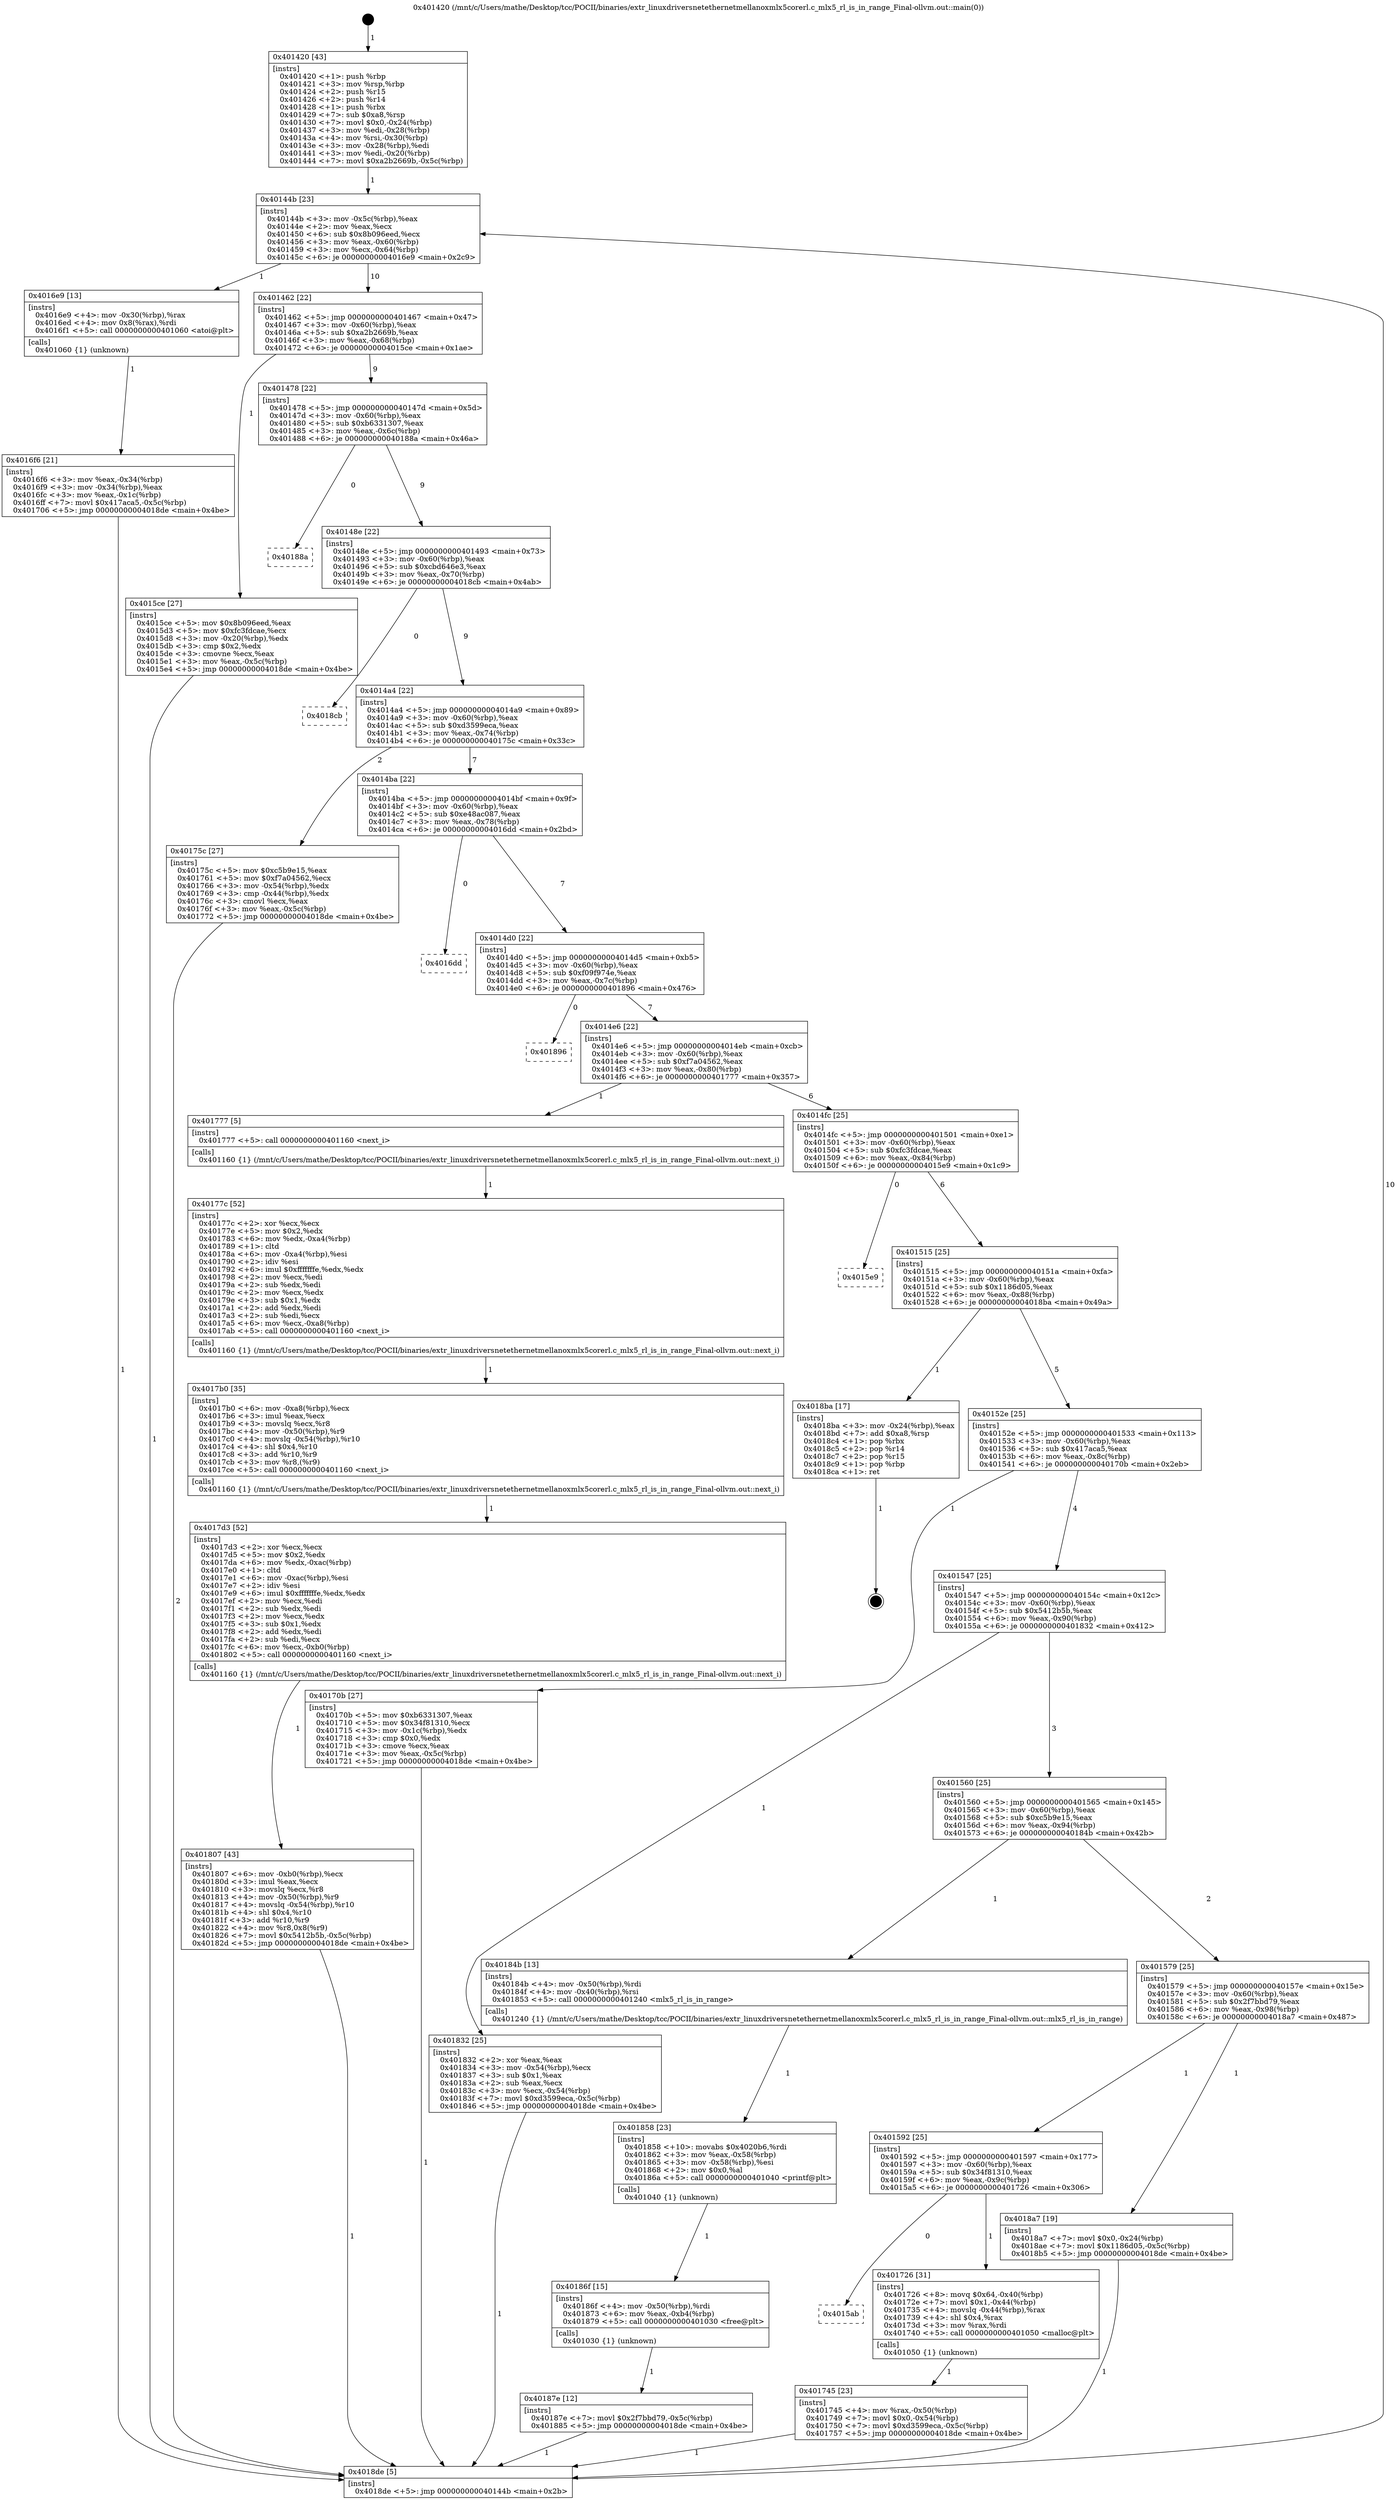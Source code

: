 digraph "0x401420" {
  label = "0x401420 (/mnt/c/Users/mathe/Desktop/tcc/POCII/binaries/extr_linuxdriversnetethernetmellanoxmlx5corerl.c_mlx5_rl_is_in_range_Final-ollvm.out::main(0))"
  labelloc = "t"
  node[shape=record]

  Entry [label="",width=0.3,height=0.3,shape=circle,fillcolor=black,style=filled]
  "0x40144b" [label="{
     0x40144b [23]\l
     | [instrs]\l
     &nbsp;&nbsp;0x40144b \<+3\>: mov -0x5c(%rbp),%eax\l
     &nbsp;&nbsp;0x40144e \<+2\>: mov %eax,%ecx\l
     &nbsp;&nbsp;0x401450 \<+6\>: sub $0x8b096eed,%ecx\l
     &nbsp;&nbsp;0x401456 \<+3\>: mov %eax,-0x60(%rbp)\l
     &nbsp;&nbsp;0x401459 \<+3\>: mov %ecx,-0x64(%rbp)\l
     &nbsp;&nbsp;0x40145c \<+6\>: je 00000000004016e9 \<main+0x2c9\>\l
  }"]
  "0x4016e9" [label="{
     0x4016e9 [13]\l
     | [instrs]\l
     &nbsp;&nbsp;0x4016e9 \<+4\>: mov -0x30(%rbp),%rax\l
     &nbsp;&nbsp;0x4016ed \<+4\>: mov 0x8(%rax),%rdi\l
     &nbsp;&nbsp;0x4016f1 \<+5\>: call 0000000000401060 \<atoi@plt\>\l
     | [calls]\l
     &nbsp;&nbsp;0x401060 \{1\} (unknown)\l
  }"]
  "0x401462" [label="{
     0x401462 [22]\l
     | [instrs]\l
     &nbsp;&nbsp;0x401462 \<+5\>: jmp 0000000000401467 \<main+0x47\>\l
     &nbsp;&nbsp;0x401467 \<+3\>: mov -0x60(%rbp),%eax\l
     &nbsp;&nbsp;0x40146a \<+5\>: sub $0xa2b2669b,%eax\l
     &nbsp;&nbsp;0x40146f \<+3\>: mov %eax,-0x68(%rbp)\l
     &nbsp;&nbsp;0x401472 \<+6\>: je 00000000004015ce \<main+0x1ae\>\l
  }"]
  Exit [label="",width=0.3,height=0.3,shape=circle,fillcolor=black,style=filled,peripheries=2]
  "0x4015ce" [label="{
     0x4015ce [27]\l
     | [instrs]\l
     &nbsp;&nbsp;0x4015ce \<+5\>: mov $0x8b096eed,%eax\l
     &nbsp;&nbsp;0x4015d3 \<+5\>: mov $0xfc3fdcae,%ecx\l
     &nbsp;&nbsp;0x4015d8 \<+3\>: mov -0x20(%rbp),%edx\l
     &nbsp;&nbsp;0x4015db \<+3\>: cmp $0x2,%edx\l
     &nbsp;&nbsp;0x4015de \<+3\>: cmovne %ecx,%eax\l
     &nbsp;&nbsp;0x4015e1 \<+3\>: mov %eax,-0x5c(%rbp)\l
     &nbsp;&nbsp;0x4015e4 \<+5\>: jmp 00000000004018de \<main+0x4be\>\l
  }"]
  "0x401478" [label="{
     0x401478 [22]\l
     | [instrs]\l
     &nbsp;&nbsp;0x401478 \<+5\>: jmp 000000000040147d \<main+0x5d\>\l
     &nbsp;&nbsp;0x40147d \<+3\>: mov -0x60(%rbp),%eax\l
     &nbsp;&nbsp;0x401480 \<+5\>: sub $0xb6331307,%eax\l
     &nbsp;&nbsp;0x401485 \<+3\>: mov %eax,-0x6c(%rbp)\l
     &nbsp;&nbsp;0x401488 \<+6\>: je 000000000040188a \<main+0x46a\>\l
  }"]
  "0x4018de" [label="{
     0x4018de [5]\l
     | [instrs]\l
     &nbsp;&nbsp;0x4018de \<+5\>: jmp 000000000040144b \<main+0x2b\>\l
  }"]
  "0x401420" [label="{
     0x401420 [43]\l
     | [instrs]\l
     &nbsp;&nbsp;0x401420 \<+1\>: push %rbp\l
     &nbsp;&nbsp;0x401421 \<+3\>: mov %rsp,%rbp\l
     &nbsp;&nbsp;0x401424 \<+2\>: push %r15\l
     &nbsp;&nbsp;0x401426 \<+2\>: push %r14\l
     &nbsp;&nbsp;0x401428 \<+1\>: push %rbx\l
     &nbsp;&nbsp;0x401429 \<+7\>: sub $0xa8,%rsp\l
     &nbsp;&nbsp;0x401430 \<+7\>: movl $0x0,-0x24(%rbp)\l
     &nbsp;&nbsp;0x401437 \<+3\>: mov %edi,-0x28(%rbp)\l
     &nbsp;&nbsp;0x40143a \<+4\>: mov %rsi,-0x30(%rbp)\l
     &nbsp;&nbsp;0x40143e \<+3\>: mov -0x28(%rbp),%edi\l
     &nbsp;&nbsp;0x401441 \<+3\>: mov %edi,-0x20(%rbp)\l
     &nbsp;&nbsp;0x401444 \<+7\>: movl $0xa2b2669b,-0x5c(%rbp)\l
  }"]
  "0x4016f6" [label="{
     0x4016f6 [21]\l
     | [instrs]\l
     &nbsp;&nbsp;0x4016f6 \<+3\>: mov %eax,-0x34(%rbp)\l
     &nbsp;&nbsp;0x4016f9 \<+3\>: mov -0x34(%rbp),%eax\l
     &nbsp;&nbsp;0x4016fc \<+3\>: mov %eax,-0x1c(%rbp)\l
     &nbsp;&nbsp;0x4016ff \<+7\>: movl $0x417aca5,-0x5c(%rbp)\l
     &nbsp;&nbsp;0x401706 \<+5\>: jmp 00000000004018de \<main+0x4be\>\l
  }"]
  "0x40187e" [label="{
     0x40187e [12]\l
     | [instrs]\l
     &nbsp;&nbsp;0x40187e \<+7\>: movl $0x2f7bbd79,-0x5c(%rbp)\l
     &nbsp;&nbsp;0x401885 \<+5\>: jmp 00000000004018de \<main+0x4be\>\l
  }"]
  "0x40188a" [label="{
     0x40188a\l
  }", style=dashed]
  "0x40148e" [label="{
     0x40148e [22]\l
     | [instrs]\l
     &nbsp;&nbsp;0x40148e \<+5\>: jmp 0000000000401493 \<main+0x73\>\l
     &nbsp;&nbsp;0x401493 \<+3\>: mov -0x60(%rbp),%eax\l
     &nbsp;&nbsp;0x401496 \<+5\>: sub $0xcbd646e3,%eax\l
     &nbsp;&nbsp;0x40149b \<+3\>: mov %eax,-0x70(%rbp)\l
     &nbsp;&nbsp;0x40149e \<+6\>: je 00000000004018cb \<main+0x4ab\>\l
  }"]
  "0x40186f" [label="{
     0x40186f [15]\l
     | [instrs]\l
     &nbsp;&nbsp;0x40186f \<+4\>: mov -0x50(%rbp),%rdi\l
     &nbsp;&nbsp;0x401873 \<+6\>: mov %eax,-0xb4(%rbp)\l
     &nbsp;&nbsp;0x401879 \<+5\>: call 0000000000401030 \<free@plt\>\l
     | [calls]\l
     &nbsp;&nbsp;0x401030 \{1\} (unknown)\l
  }"]
  "0x4018cb" [label="{
     0x4018cb\l
  }", style=dashed]
  "0x4014a4" [label="{
     0x4014a4 [22]\l
     | [instrs]\l
     &nbsp;&nbsp;0x4014a4 \<+5\>: jmp 00000000004014a9 \<main+0x89\>\l
     &nbsp;&nbsp;0x4014a9 \<+3\>: mov -0x60(%rbp),%eax\l
     &nbsp;&nbsp;0x4014ac \<+5\>: sub $0xd3599eca,%eax\l
     &nbsp;&nbsp;0x4014b1 \<+3\>: mov %eax,-0x74(%rbp)\l
     &nbsp;&nbsp;0x4014b4 \<+6\>: je 000000000040175c \<main+0x33c\>\l
  }"]
  "0x401858" [label="{
     0x401858 [23]\l
     | [instrs]\l
     &nbsp;&nbsp;0x401858 \<+10\>: movabs $0x4020b6,%rdi\l
     &nbsp;&nbsp;0x401862 \<+3\>: mov %eax,-0x58(%rbp)\l
     &nbsp;&nbsp;0x401865 \<+3\>: mov -0x58(%rbp),%esi\l
     &nbsp;&nbsp;0x401868 \<+2\>: mov $0x0,%al\l
     &nbsp;&nbsp;0x40186a \<+5\>: call 0000000000401040 \<printf@plt\>\l
     | [calls]\l
     &nbsp;&nbsp;0x401040 \{1\} (unknown)\l
  }"]
  "0x40175c" [label="{
     0x40175c [27]\l
     | [instrs]\l
     &nbsp;&nbsp;0x40175c \<+5\>: mov $0xc5b9e15,%eax\l
     &nbsp;&nbsp;0x401761 \<+5\>: mov $0xf7a04562,%ecx\l
     &nbsp;&nbsp;0x401766 \<+3\>: mov -0x54(%rbp),%edx\l
     &nbsp;&nbsp;0x401769 \<+3\>: cmp -0x44(%rbp),%edx\l
     &nbsp;&nbsp;0x40176c \<+3\>: cmovl %ecx,%eax\l
     &nbsp;&nbsp;0x40176f \<+3\>: mov %eax,-0x5c(%rbp)\l
     &nbsp;&nbsp;0x401772 \<+5\>: jmp 00000000004018de \<main+0x4be\>\l
  }"]
  "0x4014ba" [label="{
     0x4014ba [22]\l
     | [instrs]\l
     &nbsp;&nbsp;0x4014ba \<+5\>: jmp 00000000004014bf \<main+0x9f\>\l
     &nbsp;&nbsp;0x4014bf \<+3\>: mov -0x60(%rbp),%eax\l
     &nbsp;&nbsp;0x4014c2 \<+5\>: sub $0xe48ac087,%eax\l
     &nbsp;&nbsp;0x4014c7 \<+3\>: mov %eax,-0x78(%rbp)\l
     &nbsp;&nbsp;0x4014ca \<+6\>: je 00000000004016dd \<main+0x2bd\>\l
  }"]
  "0x401807" [label="{
     0x401807 [43]\l
     | [instrs]\l
     &nbsp;&nbsp;0x401807 \<+6\>: mov -0xb0(%rbp),%ecx\l
     &nbsp;&nbsp;0x40180d \<+3\>: imul %eax,%ecx\l
     &nbsp;&nbsp;0x401810 \<+3\>: movslq %ecx,%r8\l
     &nbsp;&nbsp;0x401813 \<+4\>: mov -0x50(%rbp),%r9\l
     &nbsp;&nbsp;0x401817 \<+4\>: movslq -0x54(%rbp),%r10\l
     &nbsp;&nbsp;0x40181b \<+4\>: shl $0x4,%r10\l
     &nbsp;&nbsp;0x40181f \<+3\>: add %r10,%r9\l
     &nbsp;&nbsp;0x401822 \<+4\>: mov %r8,0x8(%r9)\l
     &nbsp;&nbsp;0x401826 \<+7\>: movl $0x5412b5b,-0x5c(%rbp)\l
     &nbsp;&nbsp;0x40182d \<+5\>: jmp 00000000004018de \<main+0x4be\>\l
  }"]
  "0x4016dd" [label="{
     0x4016dd\l
  }", style=dashed]
  "0x4014d0" [label="{
     0x4014d0 [22]\l
     | [instrs]\l
     &nbsp;&nbsp;0x4014d0 \<+5\>: jmp 00000000004014d5 \<main+0xb5\>\l
     &nbsp;&nbsp;0x4014d5 \<+3\>: mov -0x60(%rbp),%eax\l
     &nbsp;&nbsp;0x4014d8 \<+5\>: sub $0xf09f974e,%eax\l
     &nbsp;&nbsp;0x4014dd \<+3\>: mov %eax,-0x7c(%rbp)\l
     &nbsp;&nbsp;0x4014e0 \<+6\>: je 0000000000401896 \<main+0x476\>\l
  }"]
  "0x4017d3" [label="{
     0x4017d3 [52]\l
     | [instrs]\l
     &nbsp;&nbsp;0x4017d3 \<+2\>: xor %ecx,%ecx\l
     &nbsp;&nbsp;0x4017d5 \<+5\>: mov $0x2,%edx\l
     &nbsp;&nbsp;0x4017da \<+6\>: mov %edx,-0xac(%rbp)\l
     &nbsp;&nbsp;0x4017e0 \<+1\>: cltd\l
     &nbsp;&nbsp;0x4017e1 \<+6\>: mov -0xac(%rbp),%esi\l
     &nbsp;&nbsp;0x4017e7 \<+2\>: idiv %esi\l
     &nbsp;&nbsp;0x4017e9 \<+6\>: imul $0xfffffffe,%edx,%edx\l
     &nbsp;&nbsp;0x4017ef \<+2\>: mov %ecx,%edi\l
     &nbsp;&nbsp;0x4017f1 \<+2\>: sub %edx,%edi\l
     &nbsp;&nbsp;0x4017f3 \<+2\>: mov %ecx,%edx\l
     &nbsp;&nbsp;0x4017f5 \<+3\>: sub $0x1,%edx\l
     &nbsp;&nbsp;0x4017f8 \<+2\>: add %edx,%edi\l
     &nbsp;&nbsp;0x4017fa \<+2\>: sub %edi,%ecx\l
     &nbsp;&nbsp;0x4017fc \<+6\>: mov %ecx,-0xb0(%rbp)\l
     &nbsp;&nbsp;0x401802 \<+5\>: call 0000000000401160 \<next_i\>\l
     | [calls]\l
     &nbsp;&nbsp;0x401160 \{1\} (/mnt/c/Users/mathe/Desktop/tcc/POCII/binaries/extr_linuxdriversnetethernetmellanoxmlx5corerl.c_mlx5_rl_is_in_range_Final-ollvm.out::next_i)\l
  }"]
  "0x401896" [label="{
     0x401896\l
  }", style=dashed]
  "0x4014e6" [label="{
     0x4014e6 [22]\l
     | [instrs]\l
     &nbsp;&nbsp;0x4014e6 \<+5\>: jmp 00000000004014eb \<main+0xcb\>\l
     &nbsp;&nbsp;0x4014eb \<+3\>: mov -0x60(%rbp),%eax\l
     &nbsp;&nbsp;0x4014ee \<+5\>: sub $0xf7a04562,%eax\l
     &nbsp;&nbsp;0x4014f3 \<+3\>: mov %eax,-0x80(%rbp)\l
     &nbsp;&nbsp;0x4014f6 \<+6\>: je 0000000000401777 \<main+0x357\>\l
  }"]
  "0x4017b0" [label="{
     0x4017b0 [35]\l
     | [instrs]\l
     &nbsp;&nbsp;0x4017b0 \<+6\>: mov -0xa8(%rbp),%ecx\l
     &nbsp;&nbsp;0x4017b6 \<+3\>: imul %eax,%ecx\l
     &nbsp;&nbsp;0x4017b9 \<+3\>: movslq %ecx,%r8\l
     &nbsp;&nbsp;0x4017bc \<+4\>: mov -0x50(%rbp),%r9\l
     &nbsp;&nbsp;0x4017c0 \<+4\>: movslq -0x54(%rbp),%r10\l
     &nbsp;&nbsp;0x4017c4 \<+4\>: shl $0x4,%r10\l
     &nbsp;&nbsp;0x4017c8 \<+3\>: add %r10,%r9\l
     &nbsp;&nbsp;0x4017cb \<+3\>: mov %r8,(%r9)\l
     &nbsp;&nbsp;0x4017ce \<+5\>: call 0000000000401160 \<next_i\>\l
     | [calls]\l
     &nbsp;&nbsp;0x401160 \{1\} (/mnt/c/Users/mathe/Desktop/tcc/POCII/binaries/extr_linuxdriversnetethernetmellanoxmlx5corerl.c_mlx5_rl_is_in_range_Final-ollvm.out::next_i)\l
  }"]
  "0x401777" [label="{
     0x401777 [5]\l
     | [instrs]\l
     &nbsp;&nbsp;0x401777 \<+5\>: call 0000000000401160 \<next_i\>\l
     | [calls]\l
     &nbsp;&nbsp;0x401160 \{1\} (/mnt/c/Users/mathe/Desktop/tcc/POCII/binaries/extr_linuxdriversnetethernetmellanoxmlx5corerl.c_mlx5_rl_is_in_range_Final-ollvm.out::next_i)\l
  }"]
  "0x4014fc" [label="{
     0x4014fc [25]\l
     | [instrs]\l
     &nbsp;&nbsp;0x4014fc \<+5\>: jmp 0000000000401501 \<main+0xe1\>\l
     &nbsp;&nbsp;0x401501 \<+3\>: mov -0x60(%rbp),%eax\l
     &nbsp;&nbsp;0x401504 \<+5\>: sub $0xfc3fdcae,%eax\l
     &nbsp;&nbsp;0x401509 \<+6\>: mov %eax,-0x84(%rbp)\l
     &nbsp;&nbsp;0x40150f \<+6\>: je 00000000004015e9 \<main+0x1c9\>\l
  }"]
  "0x40177c" [label="{
     0x40177c [52]\l
     | [instrs]\l
     &nbsp;&nbsp;0x40177c \<+2\>: xor %ecx,%ecx\l
     &nbsp;&nbsp;0x40177e \<+5\>: mov $0x2,%edx\l
     &nbsp;&nbsp;0x401783 \<+6\>: mov %edx,-0xa4(%rbp)\l
     &nbsp;&nbsp;0x401789 \<+1\>: cltd\l
     &nbsp;&nbsp;0x40178a \<+6\>: mov -0xa4(%rbp),%esi\l
     &nbsp;&nbsp;0x401790 \<+2\>: idiv %esi\l
     &nbsp;&nbsp;0x401792 \<+6\>: imul $0xfffffffe,%edx,%edx\l
     &nbsp;&nbsp;0x401798 \<+2\>: mov %ecx,%edi\l
     &nbsp;&nbsp;0x40179a \<+2\>: sub %edx,%edi\l
     &nbsp;&nbsp;0x40179c \<+2\>: mov %ecx,%edx\l
     &nbsp;&nbsp;0x40179e \<+3\>: sub $0x1,%edx\l
     &nbsp;&nbsp;0x4017a1 \<+2\>: add %edx,%edi\l
     &nbsp;&nbsp;0x4017a3 \<+2\>: sub %edi,%ecx\l
     &nbsp;&nbsp;0x4017a5 \<+6\>: mov %ecx,-0xa8(%rbp)\l
     &nbsp;&nbsp;0x4017ab \<+5\>: call 0000000000401160 \<next_i\>\l
     | [calls]\l
     &nbsp;&nbsp;0x401160 \{1\} (/mnt/c/Users/mathe/Desktop/tcc/POCII/binaries/extr_linuxdriversnetethernetmellanoxmlx5corerl.c_mlx5_rl_is_in_range_Final-ollvm.out::next_i)\l
  }"]
  "0x4015e9" [label="{
     0x4015e9\l
  }", style=dashed]
  "0x401515" [label="{
     0x401515 [25]\l
     | [instrs]\l
     &nbsp;&nbsp;0x401515 \<+5\>: jmp 000000000040151a \<main+0xfa\>\l
     &nbsp;&nbsp;0x40151a \<+3\>: mov -0x60(%rbp),%eax\l
     &nbsp;&nbsp;0x40151d \<+5\>: sub $0x1186d05,%eax\l
     &nbsp;&nbsp;0x401522 \<+6\>: mov %eax,-0x88(%rbp)\l
     &nbsp;&nbsp;0x401528 \<+6\>: je 00000000004018ba \<main+0x49a\>\l
  }"]
  "0x401745" [label="{
     0x401745 [23]\l
     | [instrs]\l
     &nbsp;&nbsp;0x401745 \<+4\>: mov %rax,-0x50(%rbp)\l
     &nbsp;&nbsp;0x401749 \<+7\>: movl $0x0,-0x54(%rbp)\l
     &nbsp;&nbsp;0x401750 \<+7\>: movl $0xd3599eca,-0x5c(%rbp)\l
     &nbsp;&nbsp;0x401757 \<+5\>: jmp 00000000004018de \<main+0x4be\>\l
  }"]
  "0x4018ba" [label="{
     0x4018ba [17]\l
     | [instrs]\l
     &nbsp;&nbsp;0x4018ba \<+3\>: mov -0x24(%rbp),%eax\l
     &nbsp;&nbsp;0x4018bd \<+7\>: add $0xa8,%rsp\l
     &nbsp;&nbsp;0x4018c4 \<+1\>: pop %rbx\l
     &nbsp;&nbsp;0x4018c5 \<+2\>: pop %r14\l
     &nbsp;&nbsp;0x4018c7 \<+2\>: pop %r15\l
     &nbsp;&nbsp;0x4018c9 \<+1\>: pop %rbp\l
     &nbsp;&nbsp;0x4018ca \<+1\>: ret\l
  }"]
  "0x40152e" [label="{
     0x40152e [25]\l
     | [instrs]\l
     &nbsp;&nbsp;0x40152e \<+5\>: jmp 0000000000401533 \<main+0x113\>\l
     &nbsp;&nbsp;0x401533 \<+3\>: mov -0x60(%rbp),%eax\l
     &nbsp;&nbsp;0x401536 \<+5\>: sub $0x417aca5,%eax\l
     &nbsp;&nbsp;0x40153b \<+6\>: mov %eax,-0x8c(%rbp)\l
     &nbsp;&nbsp;0x401541 \<+6\>: je 000000000040170b \<main+0x2eb\>\l
  }"]
  "0x4015ab" [label="{
     0x4015ab\l
  }", style=dashed]
  "0x40170b" [label="{
     0x40170b [27]\l
     | [instrs]\l
     &nbsp;&nbsp;0x40170b \<+5\>: mov $0xb6331307,%eax\l
     &nbsp;&nbsp;0x401710 \<+5\>: mov $0x34f81310,%ecx\l
     &nbsp;&nbsp;0x401715 \<+3\>: mov -0x1c(%rbp),%edx\l
     &nbsp;&nbsp;0x401718 \<+3\>: cmp $0x0,%edx\l
     &nbsp;&nbsp;0x40171b \<+3\>: cmove %ecx,%eax\l
     &nbsp;&nbsp;0x40171e \<+3\>: mov %eax,-0x5c(%rbp)\l
     &nbsp;&nbsp;0x401721 \<+5\>: jmp 00000000004018de \<main+0x4be\>\l
  }"]
  "0x401547" [label="{
     0x401547 [25]\l
     | [instrs]\l
     &nbsp;&nbsp;0x401547 \<+5\>: jmp 000000000040154c \<main+0x12c\>\l
     &nbsp;&nbsp;0x40154c \<+3\>: mov -0x60(%rbp),%eax\l
     &nbsp;&nbsp;0x40154f \<+5\>: sub $0x5412b5b,%eax\l
     &nbsp;&nbsp;0x401554 \<+6\>: mov %eax,-0x90(%rbp)\l
     &nbsp;&nbsp;0x40155a \<+6\>: je 0000000000401832 \<main+0x412\>\l
  }"]
  "0x401726" [label="{
     0x401726 [31]\l
     | [instrs]\l
     &nbsp;&nbsp;0x401726 \<+8\>: movq $0x64,-0x40(%rbp)\l
     &nbsp;&nbsp;0x40172e \<+7\>: movl $0x1,-0x44(%rbp)\l
     &nbsp;&nbsp;0x401735 \<+4\>: movslq -0x44(%rbp),%rax\l
     &nbsp;&nbsp;0x401739 \<+4\>: shl $0x4,%rax\l
     &nbsp;&nbsp;0x40173d \<+3\>: mov %rax,%rdi\l
     &nbsp;&nbsp;0x401740 \<+5\>: call 0000000000401050 \<malloc@plt\>\l
     | [calls]\l
     &nbsp;&nbsp;0x401050 \{1\} (unknown)\l
  }"]
  "0x401832" [label="{
     0x401832 [25]\l
     | [instrs]\l
     &nbsp;&nbsp;0x401832 \<+2\>: xor %eax,%eax\l
     &nbsp;&nbsp;0x401834 \<+3\>: mov -0x54(%rbp),%ecx\l
     &nbsp;&nbsp;0x401837 \<+3\>: sub $0x1,%eax\l
     &nbsp;&nbsp;0x40183a \<+2\>: sub %eax,%ecx\l
     &nbsp;&nbsp;0x40183c \<+3\>: mov %ecx,-0x54(%rbp)\l
     &nbsp;&nbsp;0x40183f \<+7\>: movl $0xd3599eca,-0x5c(%rbp)\l
     &nbsp;&nbsp;0x401846 \<+5\>: jmp 00000000004018de \<main+0x4be\>\l
  }"]
  "0x401560" [label="{
     0x401560 [25]\l
     | [instrs]\l
     &nbsp;&nbsp;0x401560 \<+5\>: jmp 0000000000401565 \<main+0x145\>\l
     &nbsp;&nbsp;0x401565 \<+3\>: mov -0x60(%rbp),%eax\l
     &nbsp;&nbsp;0x401568 \<+5\>: sub $0xc5b9e15,%eax\l
     &nbsp;&nbsp;0x40156d \<+6\>: mov %eax,-0x94(%rbp)\l
     &nbsp;&nbsp;0x401573 \<+6\>: je 000000000040184b \<main+0x42b\>\l
  }"]
  "0x401592" [label="{
     0x401592 [25]\l
     | [instrs]\l
     &nbsp;&nbsp;0x401592 \<+5\>: jmp 0000000000401597 \<main+0x177\>\l
     &nbsp;&nbsp;0x401597 \<+3\>: mov -0x60(%rbp),%eax\l
     &nbsp;&nbsp;0x40159a \<+5\>: sub $0x34f81310,%eax\l
     &nbsp;&nbsp;0x40159f \<+6\>: mov %eax,-0x9c(%rbp)\l
     &nbsp;&nbsp;0x4015a5 \<+6\>: je 0000000000401726 \<main+0x306\>\l
  }"]
  "0x40184b" [label="{
     0x40184b [13]\l
     | [instrs]\l
     &nbsp;&nbsp;0x40184b \<+4\>: mov -0x50(%rbp),%rdi\l
     &nbsp;&nbsp;0x40184f \<+4\>: mov -0x40(%rbp),%rsi\l
     &nbsp;&nbsp;0x401853 \<+5\>: call 0000000000401240 \<mlx5_rl_is_in_range\>\l
     | [calls]\l
     &nbsp;&nbsp;0x401240 \{1\} (/mnt/c/Users/mathe/Desktop/tcc/POCII/binaries/extr_linuxdriversnetethernetmellanoxmlx5corerl.c_mlx5_rl_is_in_range_Final-ollvm.out::mlx5_rl_is_in_range)\l
  }"]
  "0x401579" [label="{
     0x401579 [25]\l
     | [instrs]\l
     &nbsp;&nbsp;0x401579 \<+5\>: jmp 000000000040157e \<main+0x15e\>\l
     &nbsp;&nbsp;0x40157e \<+3\>: mov -0x60(%rbp),%eax\l
     &nbsp;&nbsp;0x401581 \<+5\>: sub $0x2f7bbd79,%eax\l
     &nbsp;&nbsp;0x401586 \<+6\>: mov %eax,-0x98(%rbp)\l
     &nbsp;&nbsp;0x40158c \<+6\>: je 00000000004018a7 \<main+0x487\>\l
  }"]
  "0x4018a7" [label="{
     0x4018a7 [19]\l
     | [instrs]\l
     &nbsp;&nbsp;0x4018a7 \<+7\>: movl $0x0,-0x24(%rbp)\l
     &nbsp;&nbsp;0x4018ae \<+7\>: movl $0x1186d05,-0x5c(%rbp)\l
     &nbsp;&nbsp;0x4018b5 \<+5\>: jmp 00000000004018de \<main+0x4be\>\l
  }"]
  Entry -> "0x401420" [label=" 1"]
  "0x40144b" -> "0x4016e9" [label=" 1"]
  "0x40144b" -> "0x401462" [label=" 10"]
  "0x4018ba" -> Exit [label=" 1"]
  "0x401462" -> "0x4015ce" [label=" 1"]
  "0x401462" -> "0x401478" [label=" 9"]
  "0x4015ce" -> "0x4018de" [label=" 1"]
  "0x401420" -> "0x40144b" [label=" 1"]
  "0x4018de" -> "0x40144b" [label=" 10"]
  "0x4016e9" -> "0x4016f6" [label=" 1"]
  "0x4016f6" -> "0x4018de" [label=" 1"]
  "0x4018a7" -> "0x4018de" [label=" 1"]
  "0x401478" -> "0x40188a" [label=" 0"]
  "0x401478" -> "0x40148e" [label=" 9"]
  "0x40187e" -> "0x4018de" [label=" 1"]
  "0x40148e" -> "0x4018cb" [label=" 0"]
  "0x40148e" -> "0x4014a4" [label=" 9"]
  "0x40186f" -> "0x40187e" [label=" 1"]
  "0x4014a4" -> "0x40175c" [label=" 2"]
  "0x4014a4" -> "0x4014ba" [label=" 7"]
  "0x401858" -> "0x40186f" [label=" 1"]
  "0x4014ba" -> "0x4016dd" [label=" 0"]
  "0x4014ba" -> "0x4014d0" [label=" 7"]
  "0x40184b" -> "0x401858" [label=" 1"]
  "0x4014d0" -> "0x401896" [label=" 0"]
  "0x4014d0" -> "0x4014e6" [label=" 7"]
  "0x401832" -> "0x4018de" [label=" 1"]
  "0x4014e6" -> "0x401777" [label=" 1"]
  "0x4014e6" -> "0x4014fc" [label=" 6"]
  "0x401807" -> "0x4018de" [label=" 1"]
  "0x4014fc" -> "0x4015e9" [label=" 0"]
  "0x4014fc" -> "0x401515" [label=" 6"]
  "0x4017d3" -> "0x401807" [label=" 1"]
  "0x401515" -> "0x4018ba" [label=" 1"]
  "0x401515" -> "0x40152e" [label=" 5"]
  "0x4017b0" -> "0x4017d3" [label=" 1"]
  "0x40152e" -> "0x40170b" [label=" 1"]
  "0x40152e" -> "0x401547" [label=" 4"]
  "0x40170b" -> "0x4018de" [label=" 1"]
  "0x40177c" -> "0x4017b0" [label=" 1"]
  "0x401547" -> "0x401832" [label=" 1"]
  "0x401547" -> "0x401560" [label=" 3"]
  "0x401777" -> "0x40177c" [label=" 1"]
  "0x401560" -> "0x40184b" [label=" 1"]
  "0x401560" -> "0x401579" [label=" 2"]
  "0x401745" -> "0x4018de" [label=" 1"]
  "0x401579" -> "0x4018a7" [label=" 1"]
  "0x401579" -> "0x401592" [label=" 1"]
  "0x40175c" -> "0x4018de" [label=" 2"]
  "0x401592" -> "0x401726" [label=" 1"]
  "0x401592" -> "0x4015ab" [label=" 0"]
  "0x401726" -> "0x401745" [label=" 1"]
}
